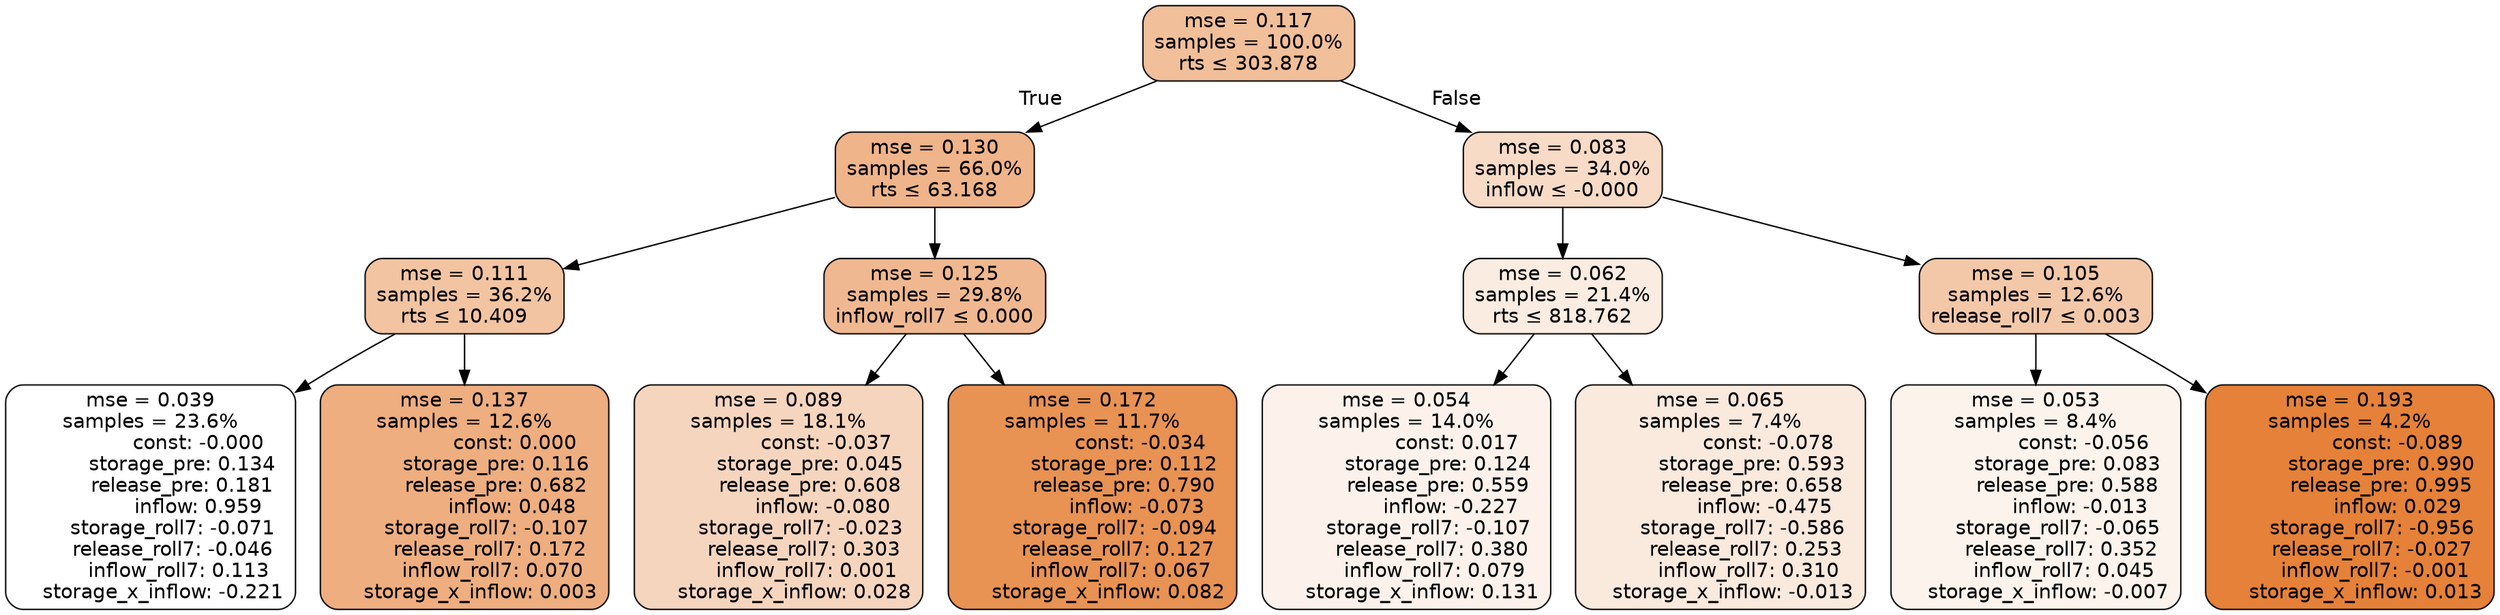 digraph tree {
bgcolor="transparent"
node [shape=rectangle, style="filled, rounded", color="black", fontname=helvetica] ;
edge [fontname=helvetica] ;
	"0" [label="mse = 0.117
samples = 100.0%
rts &le; 303.878", fillcolor="#f1bf9a"]
	"1" [label="mse = 0.130
samples = 66.0%
rts &le; 63.168", fillcolor="#efb489"]
	"2" [label="mse = 0.111
samples = 36.2%
rts &le; 10.409", fillcolor="#f2c4a2"]
	"3" [label="mse = 0.039
samples = 23.6%
               const: -0.000
          storage_pre: 0.134
          release_pre: 0.181
               inflow: 0.959
       storage_roll7: -0.071
       release_roll7: -0.046
         inflow_roll7: 0.113
    storage_x_inflow: -0.221", fillcolor="#ffffff"]
	"4" [label="mse = 0.137
samples = 12.6%
                const: 0.000
          storage_pre: 0.116
          release_pre: 0.682
               inflow: 0.048
       storage_roll7: -0.107
        release_roll7: 0.172
         inflow_roll7: 0.070
     storage_x_inflow: 0.003", fillcolor="#eeae80"]
	"5" [label="mse = 0.125
samples = 29.8%
inflow_roll7 &le; 0.000", fillcolor="#f0b890"]
	"6" [label="mse = 0.089
samples = 18.1%
               const: -0.037
          storage_pre: 0.045
          release_pre: 0.608
              inflow: -0.080
       storage_roll7: -0.023
        release_roll7: 0.303
         inflow_roll7: 0.001
     storage_x_inflow: 0.028", fillcolor="#f6d5be"]
	"7" [label="mse = 0.172
samples = 11.7%
               const: -0.034
          storage_pre: 0.112
          release_pre: 0.790
              inflow: -0.073
       storage_roll7: -0.094
        release_roll7: 0.127
         inflow_roll7: 0.067
     storage_x_inflow: 0.082", fillcolor="#e89254"]
	"8" [label="mse = 0.083
samples = 34.0%
inflow &le; -0.000", fillcolor="#f7dbc6"]
	"9" [label="mse = 0.062
samples = 21.4%
rts &le; 818.762", fillcolor="#fbece1"]
	"10" [label="mse = 0.054
samples = 14.0%
                const: 0.017
          storage_pre: 0.124
          release_pre: 0.559
              inflow: -0.227
       storage_roll7: -0.107
        release_roll7: 0.380
         inflow_roll7: 0.079
     storage_x_inflow: 0.131", fillcolor="#fcf2eb"]
	"11" [label="mse = 0.065
samples = 7.4%
               const: -0.078
          storage_pre: 0.593
          release_pre: 0.658
              inflow: -0.475
       storage_roll7: -0.586
        release_roll7: 0.253
         inflow_roll7: 0.310
    storage_x_inflow: -0.013", fillcolor="#fae9dd"]
	"12" [label="mse = 0.105
samples = 12.6%
release_roll7 &le; 0.003", fillcolor="#f3c8a9"]
	"13" [label="mse = 0.053
samples = 8.4%
               const: -0.056
          storage_pre: 0.083
          release_pre: 0.588
              inflow: -0.013
       storage_roll7: -0.065
        release_roll7: 0.352
         inflow_roll7: 0.045
    storage_x_inflow: -0.007", fillcolor="#fcf3ec"]
	"14" [label="mse = 0.193
samples = 4.2%
               const: -0.089
          storage_pre: 0.990
          release_pre: 0.995
               inflow: 0.029
       storage_roll7: -0.956
       release_roll7: -0.027
        inflow_roll7: -0.001
     storage_x_inflow: 0.013", fillcolor="#e58139"]

	"0" -> "1" [labeldistance=2.5, labelangle=45, headlabel="True"]
	"1" -> "2"
	"2" -> "3"
	"2" -> "4"
	"1" -> "5"
	"5" -> "6"
	"5" -> "7"
	"0" -> "8" [labeldistance=2.5, labelangle=-45, headlabel="False"]
	"8" -> "9"
	"9" -> "10"
	"9" -> "11"
	"8" -> "12"
	"12" -> "13"
	"12" -> "14"
}